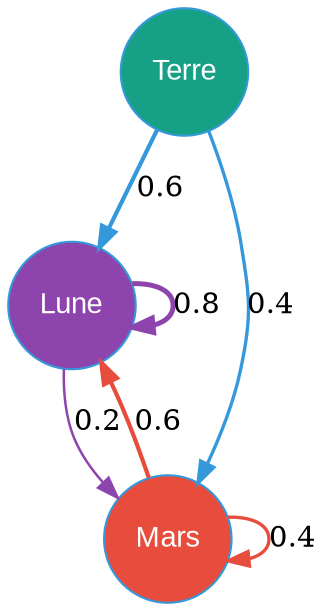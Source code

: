 digraph RobotTransitions {
  bgcolor="transparent";
  node [shape=circle, style=filled, color="#3498db", fontcolor=white, fontname="Arial"];
  
  Terre [fillcolor="#16a085", pos="0,0!"];
  Lune [fillcolor="#8e44ad", pos="3,1!"];
  Mars [fillcolor="#e74c3c", pos="3,-1!"];
  
  Terre -> Lune [label="0.6", color="#3498db", penwidth=2.0];
  Terre -> Mars [label="0.4", color="#3498db", penwidth=1.6];
  
  Lune -> Lune [label="0.8", color="#8e44ad", penwidth=2.4];
  Lune -> Mars [label="0.2", color="#8e44ad", penwidth=1.2];
  
  Mars -> Mars [label="0.4", color="#e74c3c", penwidth=1.6];
  Mars -> Lune [label="0.6", color="#e74c3c", penwidth=2.0];
} 